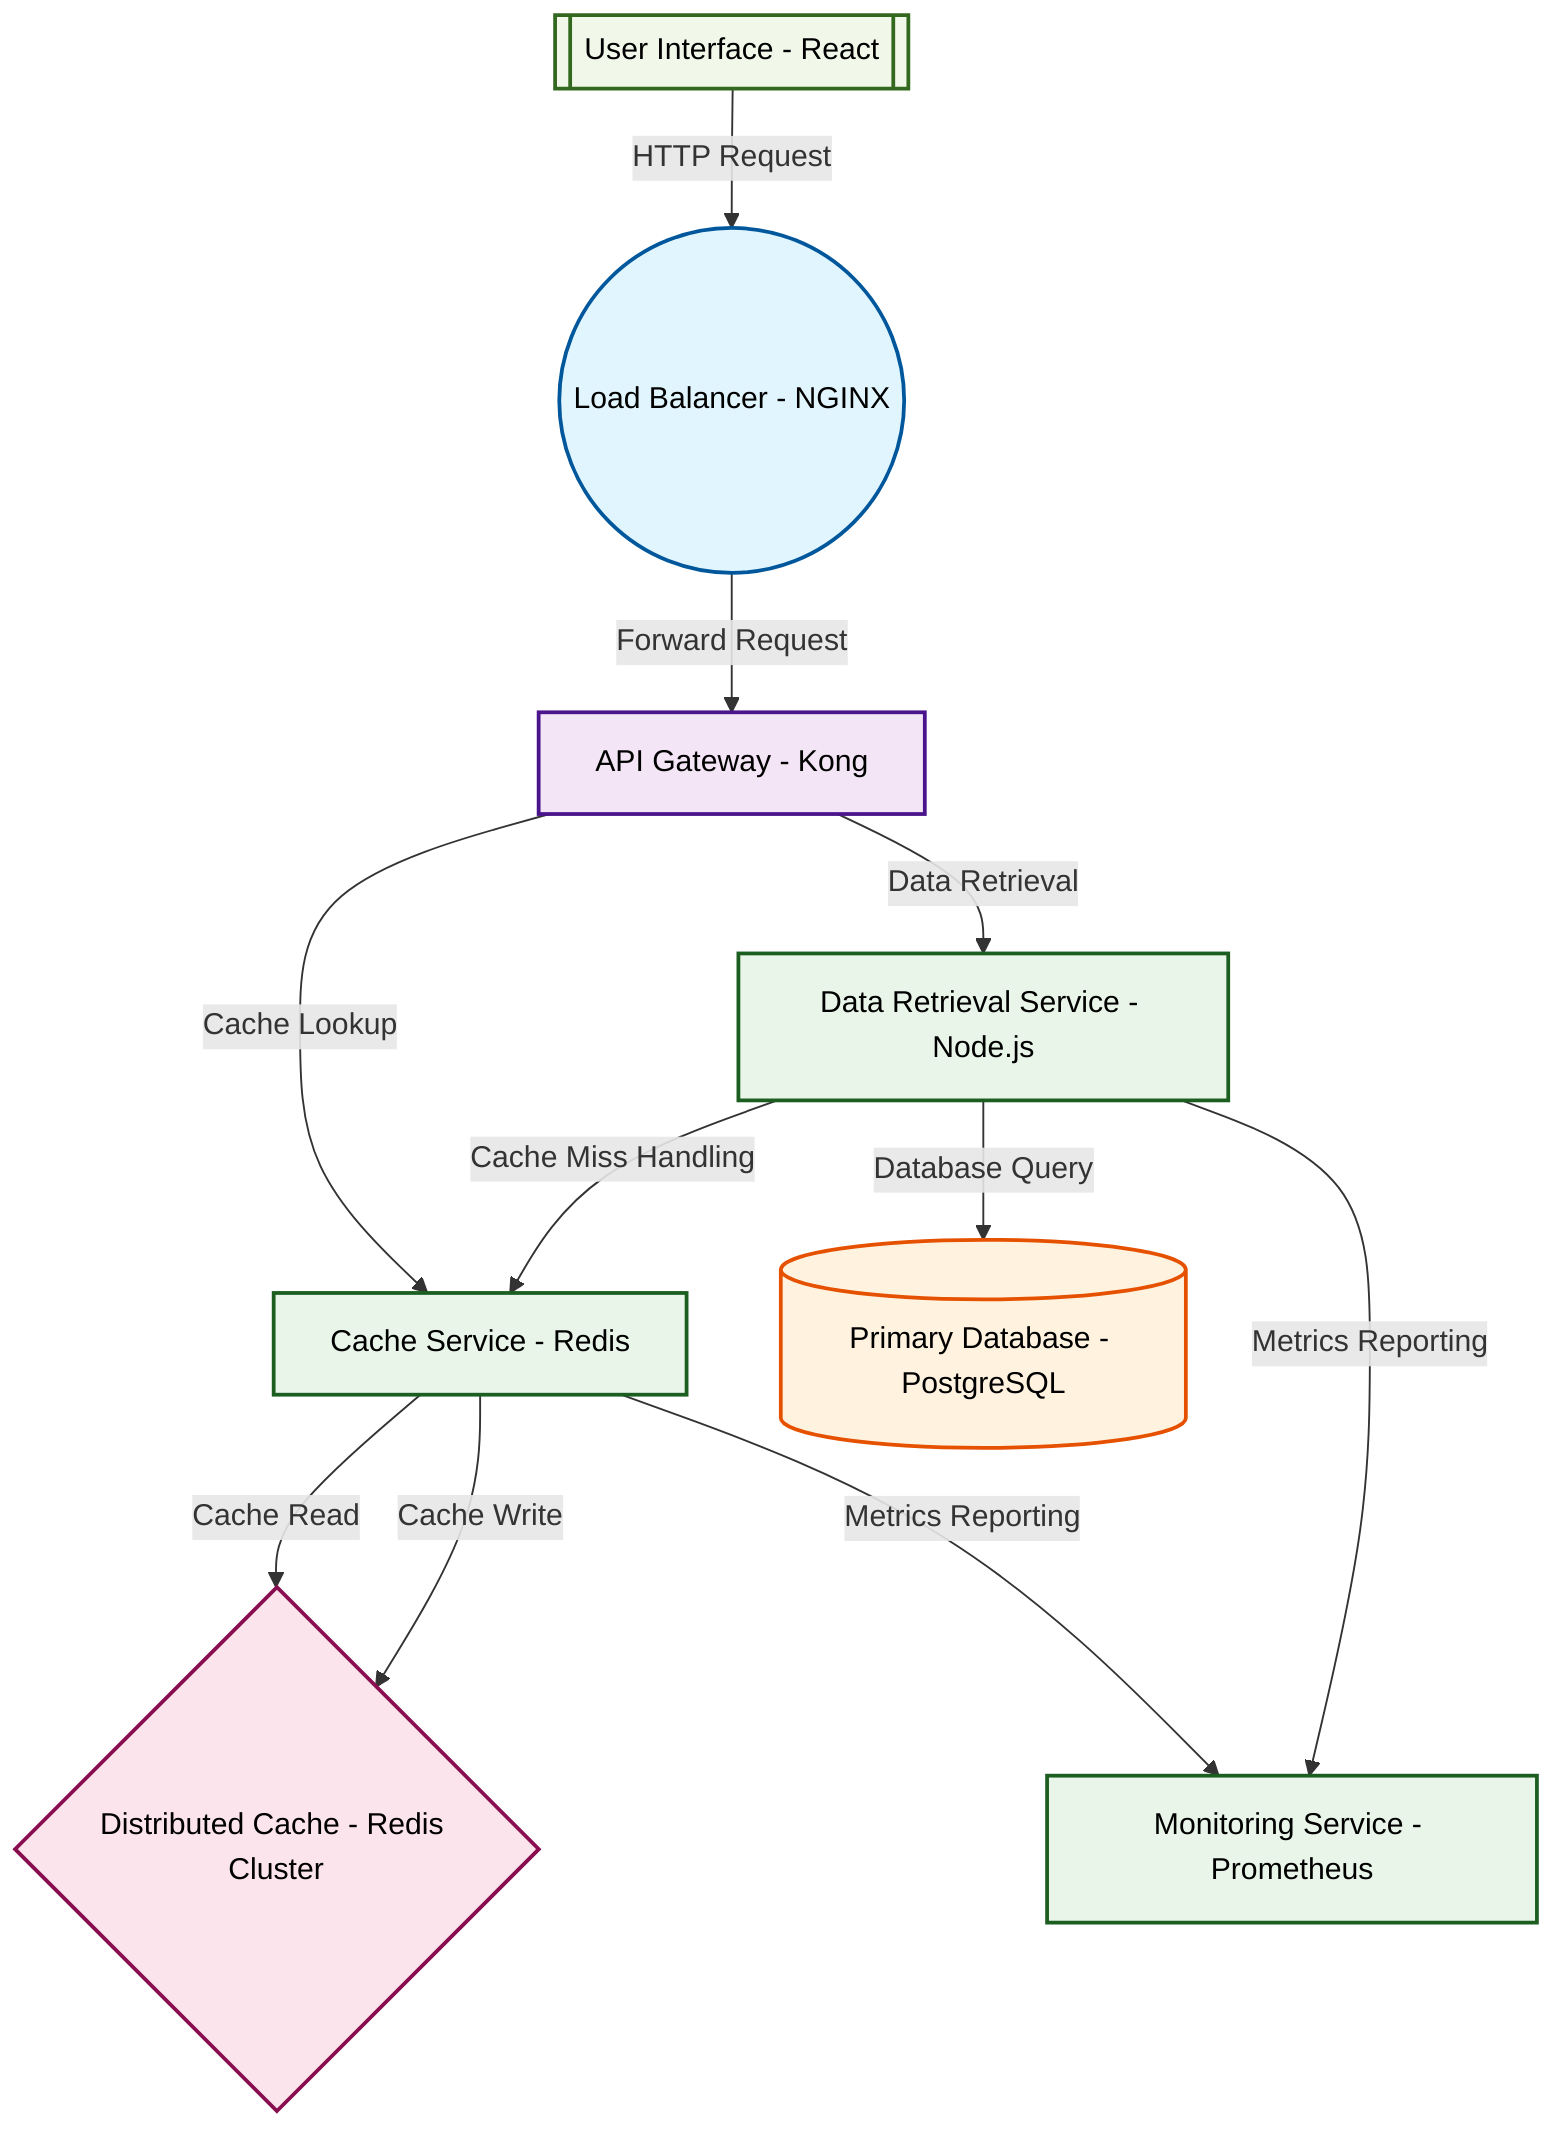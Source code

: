 graph TB

    %% Professional Software Architecture Styling
    classDef userInterface fill:#e1f5fe,stroke:#01579b,stroke-width:2px,color:#000
    classDef apiLayer fill:#f3e5f5,stroke:#4a148c,stroke-width:2px,color:#000
    classDef service fill:#e8f5e8,stroke:#1b5e20,stroke-width:2px,color:#000
    classDef database fill:#fff3e0,stroke:#e65100,stroke-width:2px,color:#000
    classDef cache fill:#fce4ec,stroke:#880e4f,stroke-width:2px,color:#000
    classDef external fill:#f1f8e9,stroke:#33691e,stroke-width:2px,color:#000

    lb1((Load Balancer - NGINX))
    api1[API Gateway - Kong]
    service1[Cache Service - Redis]
    service2[Data Retrieval Service - Node.js]
    db1[(Primary Database - PostgreSQL)]
    cache1{Distributed Cache - Redis Cluster}
    monitoring1[Monitoring Service - Prometheus]
    external1[[User Interface - React]]

    external1 -->|HTTP Request| lb1
    lb1 -->|Forward Request| api1
    api1 -->|Cache Lookup| service1
    api1 -->|Data Retrieval| service2
    service1 -->|Cache Read| cache1
    service2 -->|Database Query| db1
    service1 -->|Cache Write| cache1
    service2 -->|Cache Miss Handling| service1
    service1 -->|Metrics Reporting| monitoring1
    service2 -->|Metrics Reporting| monitoring1

    class lb1 userInterface
    class api1 apiLayer
    class service1 service
    class service2 service
    class db1 database
    class cache1 cache
    class monitoring1 service
    class external1 external